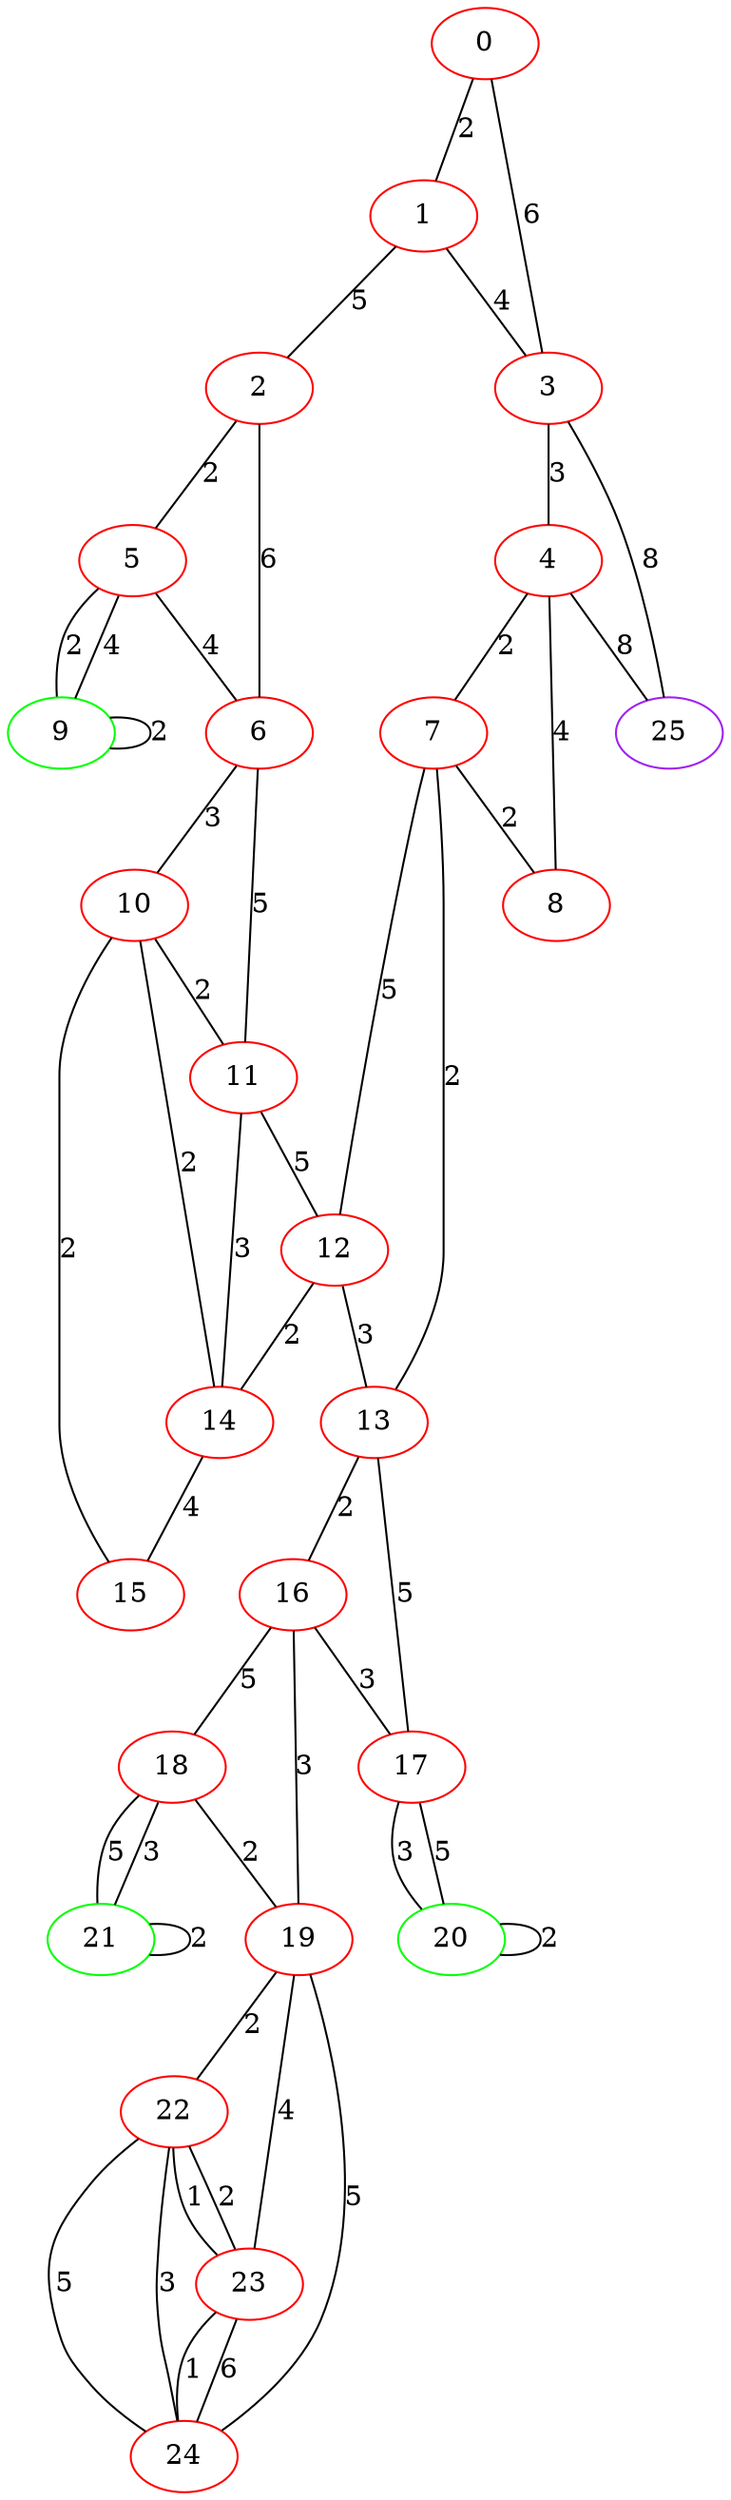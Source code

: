 graph "" {
0 [color=red, weight=1];
1 [color=red, weight=1];
2 [color=red, weight=1];
3 [color=red, weight=1];
4 [color=red, weight=1];
5 [color=red, weight=1];
6 [color=red, weight=1];
7 [color=red, weight=1];
8 [color=red, weight=1];
9 [color=green, weight=2];
10 [color=red, weight=1];
11 [color=red, weight=1];
12 [color=red, weight=1];
13 [color=red, weight=1];
14 [color=red, weight=1];
15 [color=red, weight=1];
16 [color=red, weight=1];
17 [color=red, weight=1];
18 [color=red, weight=1];
19 [color=red, weight=1];
20 [color=green, weight=2];
21 [color=green, weight=2];
22 [color=red, weight=1];
23 [color=red, weight=1];
24 [color=red, weight=1];
25 [color=purple, weight=4];
0 -- 1  [key=0, label=2];
0 -- 3  [key=0, label=6];
1 -- 2  [key=0, label=5];
1 -- 3  [key=0, label=4];
2 -- 5  [key=0, label=2];
2 -- 6  [key=0, label=6];
3 -- 4  [key=0, label=3];
3 -- 25  [key=0, label=8];
4 -- 8  [key=0, label=4];
4 -- 25  [key=0, label=8];
4 -- 7  [key=0, label=2];
5 -- 9  [key=0, label=4];
5 -- 9  [key=1, label=2];
5 -- 6  [key=0, label=4];
6 -- 11  [key=0, label=5];
6 -- 10  [key=0, label=3];
7 -- 8  [key=0, label=2];
7 -- 12  [key=0, label=5];
7 -- 13  [key=0, label=2];
9 -- 9  [key=0, label=2];
10 -- 11  [key=0, label=2];
10 -- 14  [key=0, label=2];
10 -- 15  [key=0, label=2];
11 -- 12  [key=0, label=5];
11 -- 14  [key=0, label=3];
12 -- 13  [key=0, label=3];
12 -- 14  [key=0, label=2];
13 -- 16  [key=0, label=2];
13 -- 17  [key=0, label=5];
14 -- 15  [key=0, label=4];
16 -- 17  [key=0, label=3];
16 -- 18  [key=0, label=5];
16 -- 19  [key=0, label=3];
17 -- 20  [key=0, label=3];
17 -- 20  [key=1, label=5];
18 -- 19  [key=0, label=2];
18 -- 21  [key=0, label=5];
18 -- 21  [key=1, label=3];
19 -- 24  [key=0, label=5];
19 -- 22  [key=0, label=2];
19 -- 23  [key=0, label=4];
20 -- 20  [key=0, label=2];
21 -- 21  [key=0, label=2];
22 -- 24  [key=0, label=5];
22 -- 24  [key=1, label=3];
22 -- 23  [key=0, label=1];
22 -- 23  [key=1, label=2];
23 -- 24  [key=0, label=6];
23 -- 24  [key=1, label=1];
}
